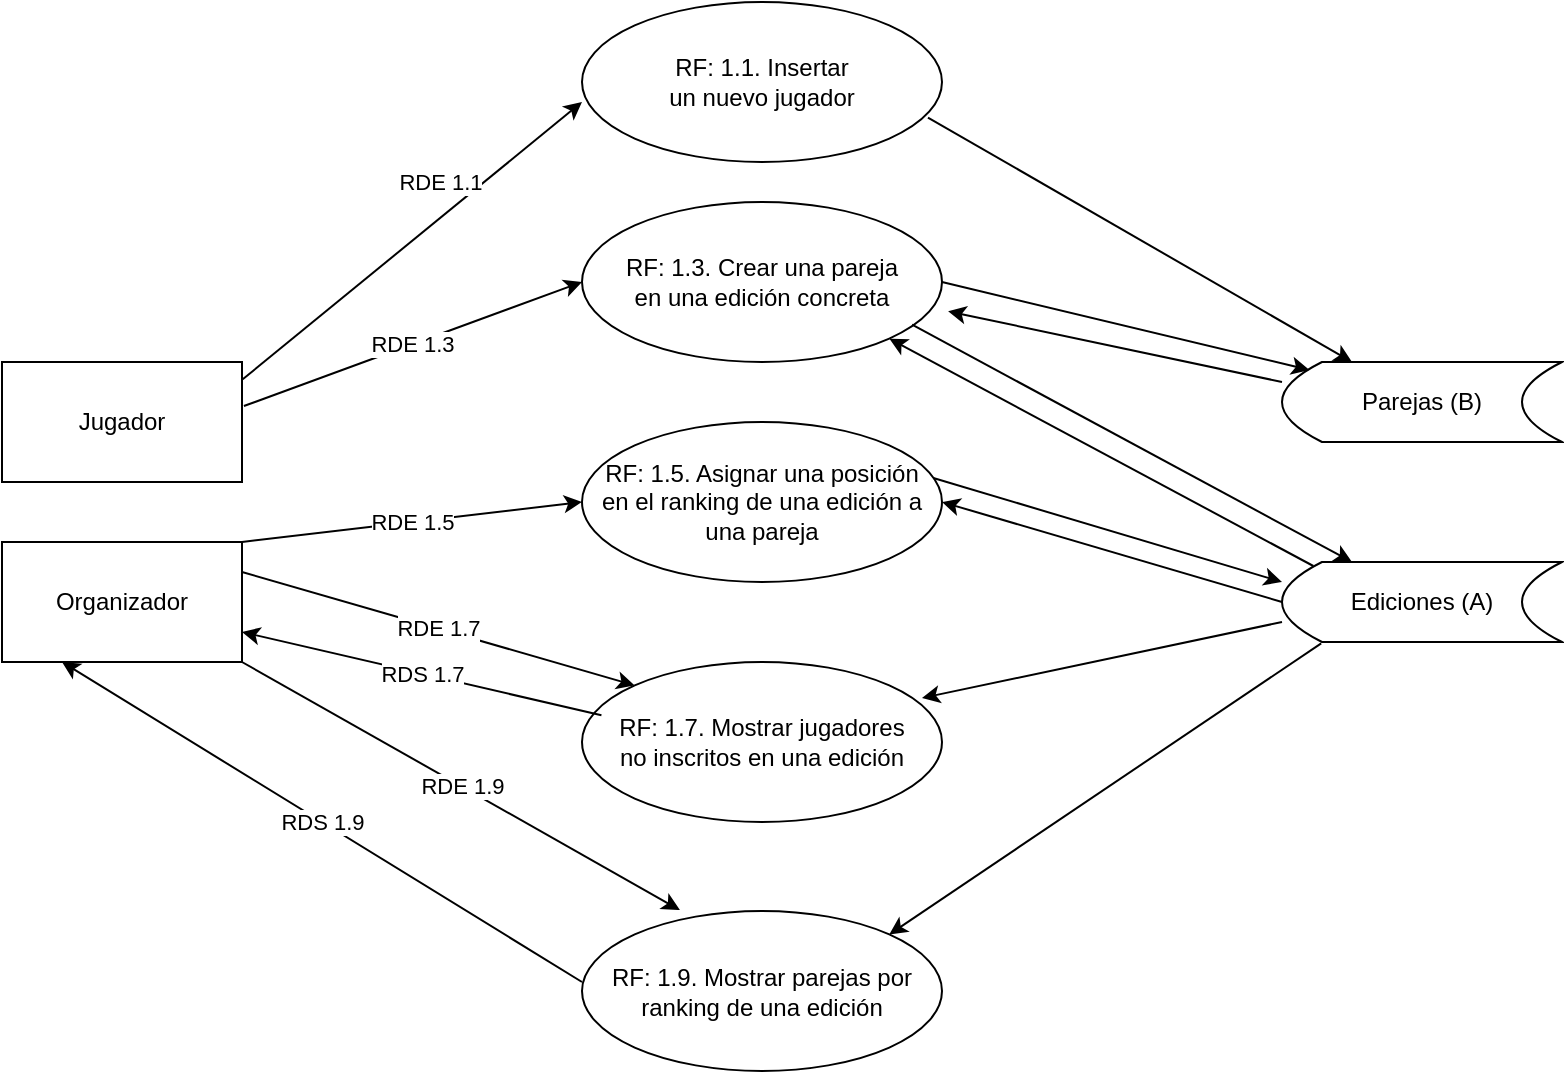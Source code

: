 <mxfile version="13.8.8" type="google"><diagram id="l8GWyn_pNafczrfl6A1a" name="Page-1"><mxGraphModel dx="1422" dy="735" grid="1" gridSize="10" guides="1" tooltips="1" connect="1" arrows="1" fold="1" page="1" pageScale="1" pageWidth="827" pageHeight="1169" math="0" shadow="0"><root><mxCell id="0"/><mxCell id="1" parent="0"/><mxCell id="t5E8VlXOenY82NnBib0z-2" value="RF: 1.1. Insertar&lt;br&gt;un nuevo jugador" style="ellipse;whiteSpace=wrap;html=1;" parent="1" vertex="1"><mxGeometry x="350" y="90" width="180" height="80" as="geometry"/></mxCell><mxCell id="t5E8VlXOenY82NnBib0z-3" style="edgeStyle=orthogonalEdgeStyle;rounded=0;orthogonalLoop=1;jettySize=auto;html=1;exitX=0.5;exitY=1;exitDx=0;exitDy=0;" parent="1" source="t5E8VlXOenY82NnBib0z-2" target="t5E8VlXOenY82NnBib0z-2" edge="1"><mxGeometry relative="1" as="geometry"/></mxCell><mxCell id="t5E8VlXOenY82NnBib0z-5" value="Jugador" style="rounded=0;whiteSpace=wrap;html=1;" parent="1" vertex="1"><mxGeometry x="60" y="270" width="120" height="60" as="geometry"/></mxCell><mxCell id="t5E8VlXOenY82NnBib0z-7" value="Organizador" style="whiteSpace=wrap;html=1;" parent="1" vertex="1"><mxGeometry x="60" y="360" width="120" height="60" as="geometry"/></mxCell><mxCell id="t5E8VlXOenY82NnBib0z-8" value="" style="endArrow=classic;html=1;exitX=1.003;exitY=0.144;exitDx=0;exitDy=0;exitPerimeter=0;" parent="1" source="t5E8VlXOenY82NnBib0z-5" edge="1"><mxGeometry width="50" height="50" relative="1" as="geometry"><mxPoint x="390" y="270" as="sourcePoint"/><mxPoint x="350" y="140" as="targetPoint"/></mxGeometry></mxCell><mxCell id="t5E8VlXOenY82NnBib0z-9" value="RDE 1.1" style="edgeLabel;html=1;align=center;verticalAlign=middle;resizable=0;points=[];" parent="t5E8VlXOenY82NnBib0z-8" vertex="1" connectable="0"><mxGeometry x="0.161" relative="1" as="geometry"><mxPoint y="-18.39" as="offset"/></mxGeometry></mxCell><mxCell id="t5E8VlXOenY82NnBib0z-10" value="Ediciones (A)" style="shape=dataStorage;whiteSpace=wrap;html=1;fixedSize=1;" parent="1" vertex="1"><mxGeometry x="700" y="370" width="140" height="40" as="geometry"/></mxCell><mxCell id="t5E8VlXOenY82NnBib0z-11" value="Parejas (B)" style="shape=dataStorage;whiteSpace=wrap;html=1;fixedSize=1;" parent="1" vertex="1"><mxGeometry x="700" y="270" width="140" height="40" as="geometry"/></mxCell><mxCell id="t5E8VlXOenY82NnBib0z-13" value="" style="endArrow=classic;html=1;entryX=0.25;entryY=0;entryDx=0;entryDy=0;exitX=0.961;exitY=0.722;exitDx=0;exitDy=0;exitPerimeter=0;" parent="1" source="t5E8VlXOenY82NnBib0z-2" target="t5E8VlXOenY82NnBib0z-11" edge="1"><mxGeometry width="50" height="50" relative="1" as="geometry"><mxPoint x="520" y="150" as="sourcePoint"/><mxPoint x="570" y="100" as="targetPoint"/><Array as="points"/></mxGeometry></mxCell><mxCell id="B_Vo8LWJWWlqkcOAgkao-2" value="RF: 1.3. Crear una pareja &lt;br&gt;en una edición concreta" style="ellipse;whiteSpace=wrap;html=1;" parent="1" vertex="1"><mxGeometry x="350" y="190" width="180" height="80" as="geometry"/></mxCell><mxCell id="B_Vo8LWJWWlqkcOAgkao-3" value="RF: 1.5. Asignar una posición &lt;br&gt;en el ranking de una edición a una pareja" style="ellipse;whiteSpace=wrap;html=1;" parent="1" vertex="1"><mxGeometry x="350" y="300" width="180" height="80" as="geometry"/></mxCell><mxCell id="B_Vo8LWJWWlqkcOAgkao-4" value="RF: 1.7. Mostrar jugadores &lt;br&gt;no inscritos en una edición" style="ellipse;whiteSpace=wrap;html=1;" parent="1" vertex="1"><mxGeometry x="350" y="420" width="180" height="80" as="geometry"/></mxCell><mxCell id="B_Vo8LWJWWlqkcOAgkao-5" value="RF: 1.9. Mostrar parejas por&lt;br&gt;ranking de una edición" style="ellipse;whiteSpace=wrap;html=1;" parent="1" vertex="1"><mxGeometry x="350" y="544.5" width="180" height="80" as="geometry"/></mxCell><mxCell id="B_Vo8LWJWWlqkcOAgkao-6" value="RDE 1.3" style="endArrow=classic;html=1;exitX=1.008;exitY=0.367;exitDx=0;exitDy=0;exitPerimeter=0;entryX=0;entryY=0.5;entryDx=0;entryDy=0;" parent="1" source="t5E8VlXOenY82NnBib0z-5" target="B_Vo8LWJWWlqkcOAgkao-2" edge="1"><mxGeometry width="50" height="50" relative="1" as="geometry"><mxPoint x="240" y="330" as="sourcePoint"/><mxPoint x="290" y="280" as="targetPoint"/></mxGeometry></mxCell><mxCell id="B_Vo8LWJWWlqkcOAgkao-8" value="" style="endArrow=classic;html=1;exitX=0.917;exitY=0.767;exitDx=0;exitDy=0;entryX=0.25;entryY=0;entryDx=0;entryDy=0;exitPerimeter=0;" parent="1" source="B_Vo8LWJWWlqkcOAgkao-2" target="t5E8VlXOenY82NnBib0z-10" edge="1"><mxGeometry width="50" height="50" relative="1" as="geometry"><mxPoint x="520" y="300" as="sourcePoint"/><mxPoint x="570" y="250" as="targetPoint"/></mxGeometry></mxCell><mxCell id="B_Vo8LWJWWlqkcOAgkao-9" value="" style="endArrow=classic;html=1;exitX=1;exitY=0.5;exitDx=0;exitDy=0;entryX=0.098;entryY=0.1;entryDx=0;entryDy=0;entryPerimeter=0;" parent="1" source="B_Vo8LWJWWlqkcOAgkao-2" target="t5E8VlXOenY82NnBib0z-11" edge="1"><mxGeometry width="50" height="50" relative="1" as="geometry"><mxPoint x="520" y="300" as="sourcePoint"/><mxPoint x="570" y="250" as="targetPoint"/></mxGeometry></mxCell><mxCell id="B_Vo8LWJWWlqkcOAgkao-10" value="" style="endArrow=classic;html=1;exitX=0.112;exitY=0.05;exitDx=0;exitDy=0;entryX=1;entryY=1;entryDx=0;entryDy=0;exitPerimeter=0;" parent="1" source="t5E8VlXOenY82NnBib0z-10" target="B_Vo8LWJWWlqkcOAgkao-2" edge="1"><mxGeometry width="50" height="50" relative="1" as="geometry"><mxPoint x="520" y="300" as="sourcePoint"/><mxPoint x="570" y="250" as="targetPoint"/></mxGeometry></mxCell><mxCell id="B_Vo8LWJWWlqkcOAgkao-11" value="" style="endArrow=classic;html=1;exitX=0;exitY=0.25;exitDx=0;exitDy=0;entryX=1.017;entryY=0.683;entryDx=0;entryDy=0;entryPerimeter=0;" parent="1" source="t5E8VlXOenY82NnBib0z-11" target="B_Vo8LWJWWlqkcOAgkao-2" edge="1"><mxGeometry width="50" height="50" relative="1" as="geometry"><mxPoint x="660" y="430" as="sourcePoint"/><mxPoint x="570" y="250" as="targetPoint"/></mxGeometry></mxCell><mxCell id="B_Vo8LWJWWlqkcOAgkao-12" value="RDE 1.5" style="endArrow=classic;html=1;exitX=1;exitY=0;exitDx=0;exitDy=0;entryX=0;entryY=0.5;entryDx=0;entryDy=0;" parent="1" source="t5E8VlXOenY82NnBib0z-7" target="B_Vo8LWJWWlqkcOAgkao-3" edge="1"><mxGeometry width="50" height="50" relative="1" as="geometry"><mxPoint x="520" y="400" as="sourcePoint"/><mxPoint x="570" y="350" as="targetPoint"/></mxGeometry></mxCell><mxCell id="B_Vo8LWJWWlqkcOAgkao-13" value="" style="endArrow=classic;html=1;exitX=0.976;exitY=0.35;exitDx=0;exitDy=0;exitPerimeter=0;entryX=0;entryY=0.25;entryDx=0;entryDy=0;" parent="1" source="B_Vo8LWJWWlqkcOAgkao-3" target="t5E8VlXOenY82NnBib0z-10" edge="1"><mxGeometry width="50" height="50" relative="1" as="geometry"><mxPoint x="520" y="400" as="sourcePoint"/><mxPoint x="570" y="350" as="targetPoint"/></mxGeometry></mxCell><mxCell id="B_Vo8LWJWWlqkcOAgkao-14" value="" style="endArrow=classic;html=1;entryX=1;entryY=0.5;entryDx=0;entryDy=0;exitX=0;exitY=0.5;exitDx=0;exitDy=0;" parent="1" source="t5E8VlXOenY82NnBib0z-10" target="B_Vo8LWJWWlqkcOAgkao-3" edge="1"><mxGeometry width="50" height="50" relative="1" as="geometry"><mxPoint x="700" y="420" as="sourcePoint"/><mxPoint x="570" y="350" as="targetPoint"/></mxGeometry></mxCell><mxCell id="B_Vo8LWJWWlqkcOAgkao-15" value="RDE 1.7" style="endArrow=classic;html=1;exitX=1;exitY=0.25;exitDx=0;exitDy=0;entryX=0;entryY=0;entryDx=0;entryDy=0;" parent="1" source="t5E8VlXOenY82NnBib0z-7" target="B_Vo8LWJWWlqkcOAgkao-4" edge="1"><mxGeometry width="50" height="50" relative="1" as="geometry"><mxPoint x="520" y="400" as="sourcePoint"/><mxPoint x="570" y="350" as="targetPoint"/></mxGeometry></mxCell><mxCell id="B_Vo8LWJWWlqkcOAgkao-17" value="" style="endArrow=classic;html=1;exitX=0;exitY=0.75;exitDx=0;exitDy=0;" parent="1" source="t5E8VlXOenY82NnBib0z-10" edge="1"><mxGeometry width="50" height="50" relative="1" as="geometry"><mxPoint x="520" y="400" as="sourcePoint"/><mxPoint x="520" y="438" as="targetPoint"/></mxGeometry></mxCell><mxCell id="B_Vo8LWJWWlqkcOAgkao-18" value="RDS 1.7" style="endArrow=classic;html=1;exitX=0.054;exitY=0.333;exitDx=0;exitDy=0;exitPerimeter=0;entryX=1;entryY=0.75;entryDx=0;entryDy=0;" parent="1" source="B_Vo8LWJWWlqkcOAgkao-4" target="t5E8VlXOenY82NnBib0z-7" edge="1"><mxGeometry width="50" height="50" relative="1" as="geometry"><mxPoint x="520" y="500" as="sourcePoint"/><mxPoint x="570" y="450" as="targetPoint"/></mxGeometry></mxCell><mxCell id="B_Vo8LWJWWlqkcOAgkao-19" value="RDE 1.9" style="endArrow=classic;html=1;exitX=1;exitY=1;exitDx=0;exitDy=0;entryX=0.272;entryY=-0.006;entryDx=0;entryDy=0;entryPerimeter=0;" parent="1" source="t5E8VlXOenY82NnBib0z-7" target="B_Vo8LWJWWlqkcOAgkao-5" edge="1"><mxGeometry width="50" height="50" relative="1" as="geometry"><mxPoint x="520" y="500" as="sourcePoint"/><mxPoint x="570" y="450" as="targetPoint"/></mxGeometry></mxCell><mxCell id="B_Vo8LWJWWlqkcOAgkao-20" value="RDS 1.9" style="endArrow=classic;html=1;entryX=0.25;entryY=1;entryDx=0;entryDy=0;" parent="1" target="t5E8VlXOenY82NnBib0z-7" edge="1"><mxGeometry width="50" height="50" relative="1" as="geometry"><mxPoint x="350" y="580" as="sourcePoint"/><mxPoint x="570" y="450" as="targetPoint"/></mxGeometry></mxCell><mxCell id="B_Vo8LWJWWlqkcOAgkao-21" value="" style="endArrow=classic;html=1;exitX=0.14;exitY=1.017;exitDx=0;exitDy=0;entryX=1;entryY=0;entryDx=0;entryDy=0;exitPerimeter=0;" parent="1" source="t5E8VlXOenY82NnBib0z-10" target="B_Vo8LWJWWlqkcOAgkao-5" edge="1"><mxGeometry width="50" height="50" relative="1" as="geometry"><mxPoint x="570" y="450" as="sourcePoint"/><mxPoint x="520" y="500" as="targetPoint"/></mxGeometry></mxCell></root></mxGraphModel></diagram></mxfile>